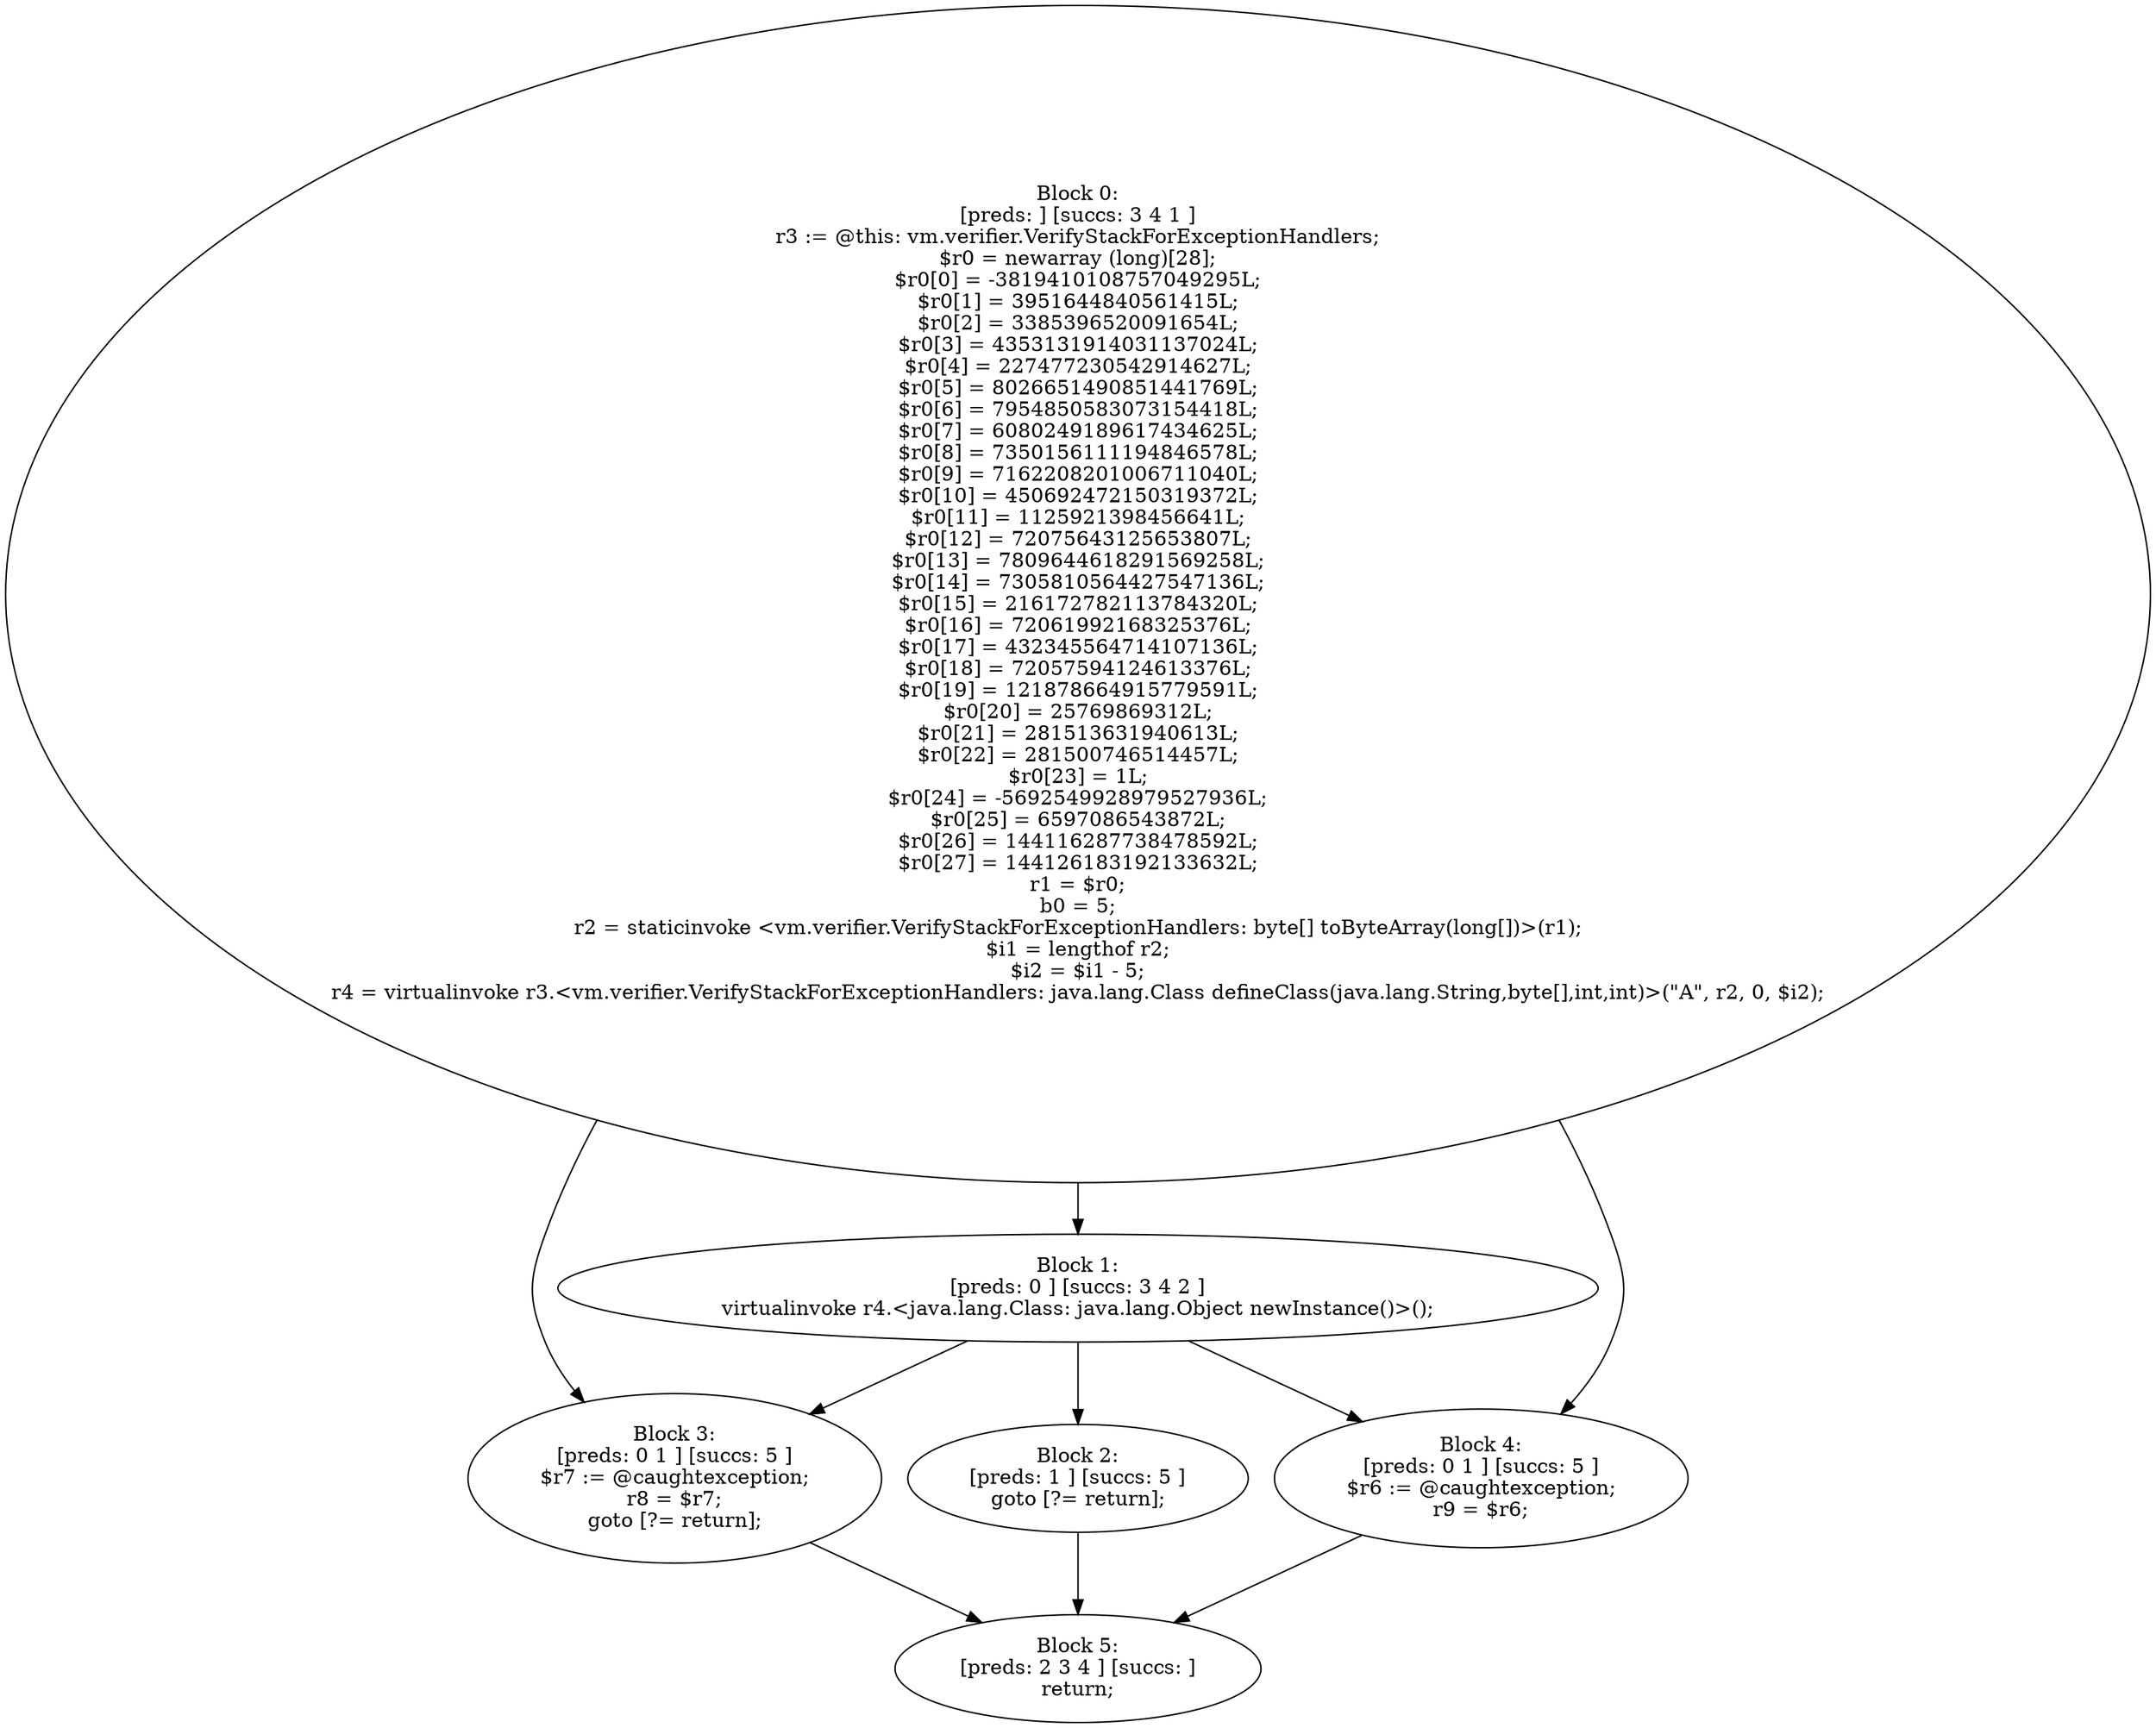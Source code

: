 digraph "unitGraph" {
    "Block 0:
[preds: ] [succs: 3 4 1 ]
r3 := @this: vm.verifier.VerifyStackForExceptionHandlers;
$r0 = newarray (long)[28];
$r0[0] = -3819410108757049295L;
$r0[1] = 3951644840561415L;
$r0[2] = 3385396520091654L;
$r0[3] = 4353131914031137024L;
$r0[4] = 227477230542914627L;
$r0[5] = 8026651490851441769L;
$r0[6] = 7954850583073154418L;
$r0[7] = 6080249189617434625L;
$r0[8] = 7350156111194846578L;
$r0[9] = 7162208201006711040L;
$r0[10] = 450692472150319372L;
$r0[11] = 1125921398456641L;
$r0[12] = 72075643125653807L;
$r0[13] = 7809644618291569258L;
$r0[14] = 7305810564427547136L;
$r0[15] = 216172782113784320L;
$r0[16] = 72061992168325376L;
$r0[17] = 432345564714107136L;
$r0[18] = 72057594124613376L;
$r0[19] = 121878664915779591L;
$r0[20] = 25769869312L;
$r0[21] = 281513631940613L;
$r0[22] = 281500746514457L;
$r0[23] = 1L;
$r0[24] = -5692549928979527936L;
$r0[25] = 6597086543872L;
$r0[26] = 144116287738478592L;
$r0[27] = 144126183192133632L;
r1 = $r0;
b0 = 5;
r2 = staticinvoke <vm.verifier.VerifyStackForExceptionHandlers: byte[] toByteArray(long[])>(r1);
$i1 = lengthof r2;
$i2 = $i1 - 5;
r4 = virtualinvoke r3.<vm.verifier.VerifyStackForExceptionHandlers: java.lang.Class defineClass(java.lang.String,byte[],int,int)>(\"A\", r2, 0, $i2);
"
    "Block 1:
[preds: 0 ] [succs: 3 4 2 ]
virtualinvoke r4.<java.lang.Class: java.lang.Object newInstance()>();
"
    "Block 2:
[preds: 1 ] [succs: 5 ]
goto [?= return];
"
    "Block 3:
[preds: 0 1 ] [succs: 5 ]
$r7 := @caughtexception;
r8 = $r7;
goto [?= return];
"
    "Block 4:
[preds: 0 1 ] [succs: 5 ]
$r6 := @caughtexception;
r9 = $r6;
"
    "Block 5:
[preds: 2 3 4 ] [succs: ]
return;
"
    "Block 0:
[preds: ] [succs: 3 4 1 ]
r3 := @this: vm.verifier.VerifyStackForExceptionHandlers;
$r0 = newarray (long)[28];
$r0[0] = -3819410108757049295L;
$r0[1] = 3951644840561415L;
$r0[2] = 3385396520091654L;
$r0[3] = 4353131914031137024L;
$r0[4] = 227477230542914627L;
$r0[5] = 8026651490851441769L;
$r0[6] = 7954850583073154418L;
$r0[7] = 6080249189617434625L;
$r0[8] = 7350156111194846578L;
$r0[9] = 7162208201006711040L;
$r0[10] = 450692472150319372L;
$r0[11] = 1125921398456641L;
$r0[12] = 72075643125653807L;
$r0[13] = 7809644618291569258L;
$r0[14] = 7305810564427547136L;
$r0[15] = 216172782113784320L;
$r0[16] = 72061992168325376L;
$r0[17] = 432345564714107136L;
$r0[18] = 72057594124613376L;
$r0[19] = 121878664915779591L;
$r0[20] = 25769869312L;
$r0[21] = 281513631940613L;
$r0[22] = 281500746514457L;
$r0[23] = 1L;
$r0[24] = -5692549928979527936L;
$r0[25] = 6597086543872L;
$r0[26] = 144116287738478592L;
$r0[27] = 144126183192133632L;
r1 = $r0;
b0 = 5;
r2 = staticinvoke <vm.verifier.VerifyStackForExceptionHandlers: byte[] toByteArray(long[])>(r1);
$i1 = lengthof r2;
$i2 = $i1 - 5;
r4 = virtualinvoke r3.<vm.verifier.VerifyStackForExceptionHandlers: java.lang.Class defineClass(java.lang.String,byte[],int,int)>(\"A\", r2, 0, $i2);
"->"Block 3:
[preds: 0 1 ] [succs: 5 ]
$r7 := @caughtexception;
r8 = $r7;
goto [?= return];
";
    "Block 0:
[preds: ] [succs: 3 4 1 ]
r3 := @this: vm.verifier.VerifyStackForExceptionHandlers;
$r0 = newarray (long)[28];
$r0[0] = -3819410108757049295L;
$r0[1] = 3951644840561415L;
$r0[2] = 3385396520091654L;
$r0[3] = 4353131914031137024L;
$r0[4] = 227477230542914627L;
$r0[5] = 8026651490851441769L;
$r0[6] = 7954850583073154418L;
$r0[7] = 6080249189617434625L;
$r0[8] = 7350156111194846578L;
$r0[9] = 7162208201006711040L;
$r0[10] = 450692472150319372L;
$r0[11] = 1125921398456641L;
$r0[12] = 72075643125653807L;
$r0[13] = 7809644618291569258L;
$r0[14] = 7305810564427547136L;
$r0[15] = 216172782113784320L;
$r0[16] = 72061992168325376L;
$r0[17] = 432345564714107136L;
$r0[18] = 72057594124613376L;
$r0[19] = 121878664915779591L;
$r0[20] = 25769869312L;
$r0[21] = 281513631940613L;
$r0[22] = 281500746514457L;
$r0[23] = 1L;
$r0[24] = -5692549928979527936L;
$r0[25] = 6597086543872L;
$r0[26] = 144116287738478592L;
$r0[27] = 144126183192133632L;
r1 = $r0;
b0 = 5;
r2 = staticinvoke <vm.verifier.VerifyStackForExceptionHandlers: byte[] toByteArray(long[])>(r1);
$i1 = lengthof r2;
$i2 = $i1 - 5;
r4 = virtualinvoke r3.<vm.verifier.VerifyStackForExceptionHandlers: java.lang.Class defineClass(java.lang.String,byte[],int,int)>(\"A\", r2, 0, $i2);
"->"Block 4:
[preds: 0 1 ] [succs: 5 ]
$r6 := @caughtexception;
r9 = $r6;
";
    "Block 0:
[preds: ] [succs: 3 4 1 ]
r3 := @this: vm.verifier.VerifyStackForExceptionHandlers;
$r0 = newarray (long)[28];
$r0[0] = -3819410108757049295L;
$r0[1] = 3951644840561415L;
$r0[2] = 3385396520091654L;
$r0[3] = 4353131914031137024L;
$r0[4] = 227477230542914627L;
$r0[5] = 8026651490851441769L;
$r0[6] = 7954850583073154418L;
$r0[7] = 6080249189617434625L;
$r0[8] = 7350156111194846578L;
$r0[9] = 7162208201006711040L;
$r0[10] = 450692472150319372L;
$r0[11] = 1125921398456641L;
$r0[12] = 72075643125653807L;
$r0[13] = 7809644618291569258L;
$r0[14] = 7305810564427547136L;
$r0[15] = 216172782113784320L;
$r0[16] = 72061992168325376L;
$r0[17] = 432345564714107136L;
$r0[18] = 72057594124613376L;
$r0[19] = 121878664915779591L;
$r0[20] = 25769869312L;
$r0[21] = 281513631940613L;
$r0[22] = 281500746514457L;
$r0[23] = 1L;
$r0[24] = -5692549928979527936L;
$r0[25] = 6597086543872L;
$r0[26] = 144116287738478592L;
$r0[27] = 144126183192133632L;
r1 = $r0;
b0 = 5;
r2 = staticinvoke <vm.verifier.VerifyStackForExceptionHandlers: byte[] toByteArray(long[])>(r1);
$i1 = lengthof r2;
$i2 = $i1 - 5;
r4 = virtualinvoke r3.<vm.verifier.VerifyStackForExceptionHandlers: java.lang.Class defineClass(java.lang.String,byte[],int,int)>(\"A\", r2, 0, $i2);
"->"Block 1:
[preds: 0 ] [succs: 3 4 2 ]
virtualinvoke r4.<java.lang.Class: java.lang.Object newInstance()>();
";
    "Block 1:
[preds: 0 ] [succs: 3 4 2 ]
virtualinvoke r4.<java.lang.Class: java.lang.Object newInstance()>();
"->"Block 3:
[preds: 0 1 ] [succs: 5 ]
$r7 := @caughtexception;
r8 = $r7;
goto [?= return];
";
    "Block 1:
[preds: 0 ] [succs: 3 4 2 ]
virtualinvoke r4.<java.lang.Class: java.lang.Object newInstance()>();
"->"Block 4:
[preds: 0 1 ] [succs: 5 ]
$r6 := @caughtexception;
r9 = $r6;
";
    "Block 1:
[preds: 0 ] [succs: 3 4 2 ]
virtualinvoke r4.<java.lang.Class: java.lang.Object newInstance()>();
"->"Block 2:
[preds: 1 ] [succs: 5 ]
goto [?= return];
";
    "Block 2:
[preds: 1 ] [succs: 5 ]
goto [?= return];
"->"Block 5:
[preds: 2 3 4 ] [succs: ]
return;
";
    "Block 3:
[preds: 0 1 ] [succs: 5 ]
$r7 := @caughtexception;
r8 = $r7;
goto [?= return];
"->"Block 5:
[preds: 2 3 4 ] [succs: ]
return;
";
    "Block 4:
[preds: 0 1 ] [succs: 5 ]
$r6 := @caughtexception;
r9 = $r6;
"->"Block 5:
[preds: 2 3 4 ] [succs: ]
return;
";
}
